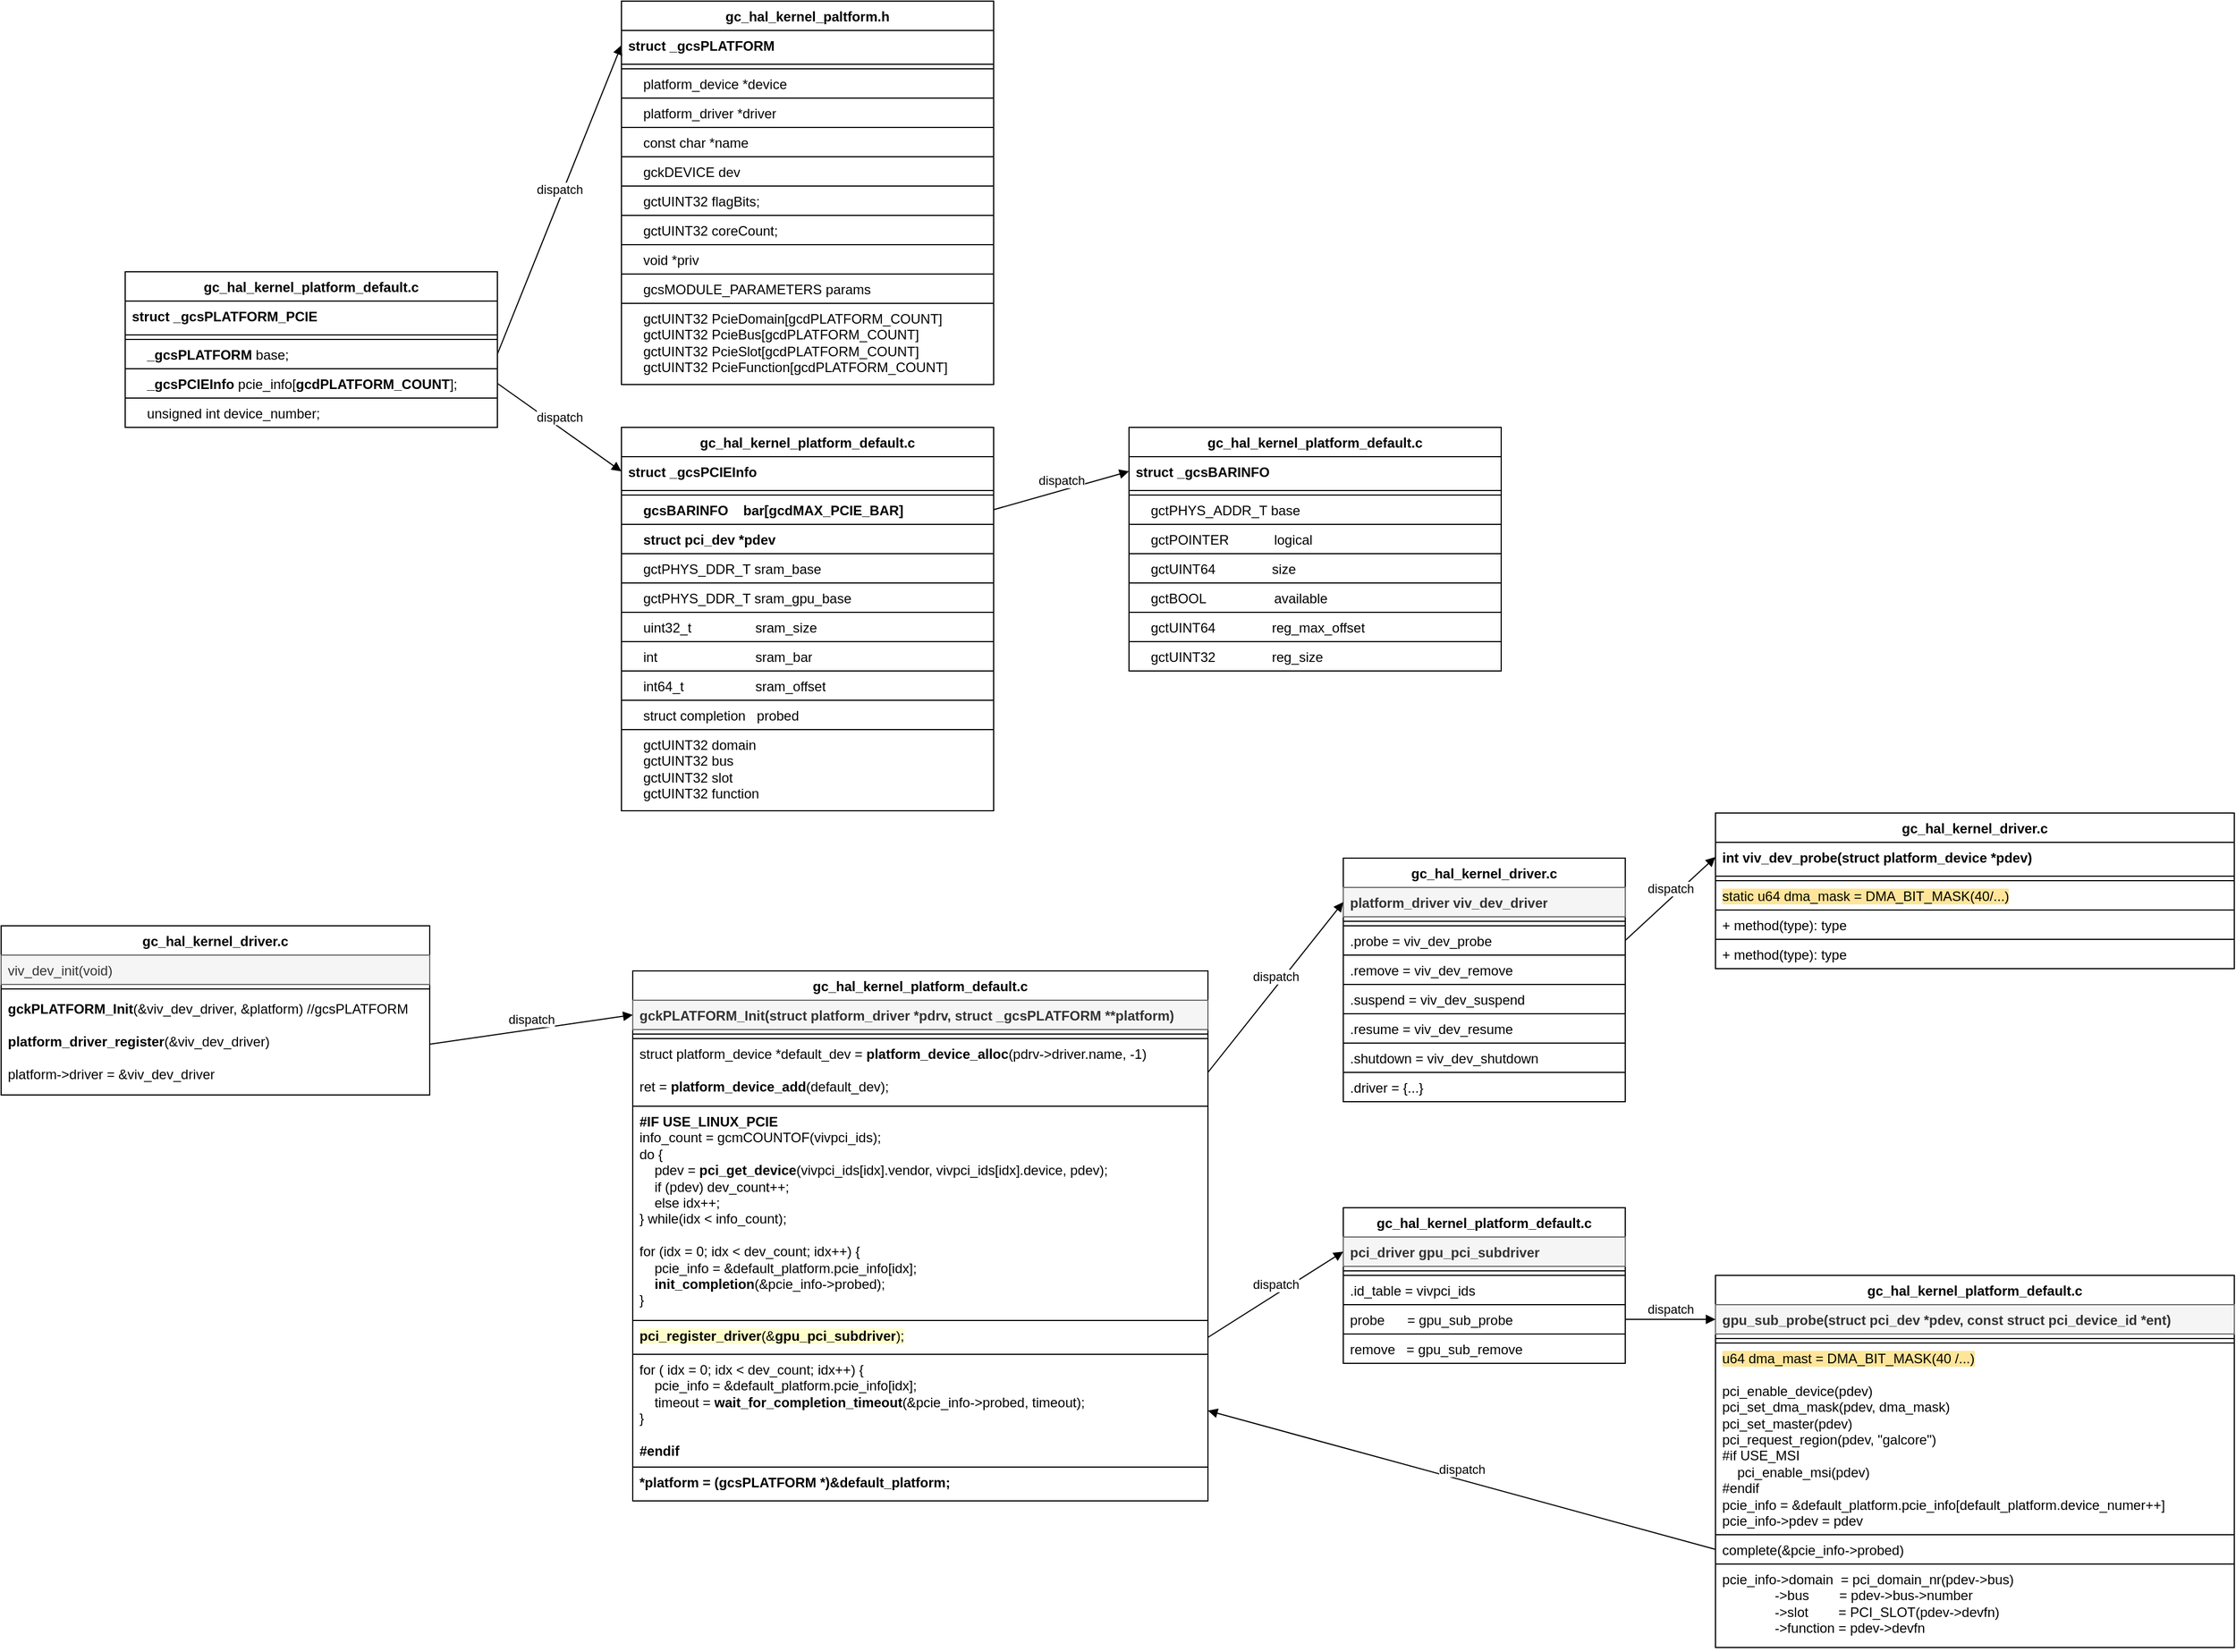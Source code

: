 <mxfile version="26.0.14">
  <diagram name="Page-1" id="wO5cqh8CYZ76xLUZRR5B">
    <mxGraphModel dx="866" dy="1611" grid="1" gridSize="10" guides="1" tooltips="1" connect="1" arrows="1" fold="1" page="1" pageScale="1" pageWidth="850" pageHeight="1100" math="0" shadow="0">
      <root>
        <mxCell id="0" />
        <mxCell id="1" parent="0" />
        <mxCell id="h7-dKMPolAdH-bQS6LUS-2" value="gc_hal_kernel_driver.c" style="swimlane;fontStyle=1;align=center;verticalAlign=top;childLayout=stackLayout;horizontal=1;startSize=26;horizontalStack=0;resizeParent=1;resizeParentMax=0;resizeLast=0;collapsible=1;marginBottom=0;whiteSpace=wrap;html=1;" vertex="1" parent="1">
          <mxGeometry x="40" y="40" width="380" height="150" as="geometry" />
        </mxCell>
        <mxCell id="h7-dKMPolAdH-bQS6LUS-3" value="viv_dev_init(void)" style="text;strokeColor=#666666;fillColor=#f5f5f5;align=left;verticalAlign=top;spacingLeft=4;spacingRight=4;overflow=hidden;rotatable=0;points=[[0,0.5],[1,0.5]];portConstraint=eastwest;whiteSpace=wrap;html=1;fontColor=#333333;" vertex="1" parent="h7-dKMPolAdH-bQS6LUS-2">
          <mxGeometry y="26" width="380" height="26" as="geometry" />
        </mxCell>
        <mxCell id="h7-dKMPolAdH-bQS6LUS-4" value="" style="line;strokeWidth=1;fillColor=none;align=left;verticalAlign=middle;spacingTop=-1;spacingLeft=3;spacingRight=3;rotatable=0;labelPosition=right;points=[];portConstraint=eastwest;strokeColor=inherit;" vertex="1" parent="h7-dKMPolAdH-bQS6LUS-2">
          <mxGeometry y="52" width="380" height="8" as="geometry" />
        </mxCell>
        <mxCell id="h7-dKMPolAdH-bQS6LUS-5" value="&lt;b&gt;gckPLATFORM_Init&lt;/b&gt;(&amp;amp;viv_dev_driver, &amp;amp;platform) //gcsPLATFORM&lt;div&gt;&lt;br&gt;&lt;/div&gt;&lt;div&gt;&lt;b&gt;platform_driver_register&lt;/b&gt;(&amp;amp;viv_dev_driver)&lt;/div&gt;&lt;div&gt;&lt;br&gt;&lt;/div&gt;&lt;div&gt;platform-&amp;gt;driver = &amp;amp;viv_dev_driver&lt;/div&gt;" style="text;strokeColor=none;fillColor=none;align=left;verticalAlign=top;spacingLeft=4;spacingRight=4;overflow=hidden;rotatable=0;points=[[0,0.5],[1,0.5]];portConstraint=eastwest;whiteSpace=wrap;html=1;" vertex="1" parent="h7-dKMPolAdH-bQS6LUS-2">
          <mxGeometry y="60" width="380" height="90" as="geometry" />
        </mxCell>
        <mxCell id="h7-dKMPolAdH-bQS6LUS-6" value="gc_hal_kernel_platform_default.c" style="swimlane;fontStyle=1;align=center;verticalAlign=top;childLayout=stackLayout;horizontal=1;startSize=26;horizontalStack=0;resizeParent=1;resizeParentMax=0;resizeLast=0;collapsible=1;marginBottom=0;whiteSpace=wrap;html=1;" vertex="1" parent="1">
          <mxGeometry x="600" y="80" width="510" height="470" as="geometry" />
        </mxCell>
        <mxCell id="h7-dKMPolAdH-bQS6LUS-7" value="&lt;b&gt;gckPLATFORM_Init(struct platform_driver *pdrv, struct _gcsPLATFORM **platform)&lt;/b&gt;" style="text;strokeColor=#666666;fillColor=#f5f5f5;align=left;verticalAlign=top;spacingLeft=4;spacingRight=4;overflow=hidden;rotatable=0;points=[[0,0.5],[1,0.5]];portConstraint=eastwest;whiteSpace=wrap;html=1;fontColor=#333333;" vertex="1" parent="h7-dKMPolAdH-bQS6LUS-6">
          <mxGeometry y="26" width="510" height="26" as="geometry" />
        </mxCell>
        <mxCell id="h7-dKMPolAdH-bQS6LUS-8" value="" style="line;strokeWidth=1;fillColor=none;align=left;verticalAlign=middle;spacingTop=-1;spacingLeft=3;spacingRight=3;rotatable=0;labelPosition=right;points=[];portConstraint=eastwest;strokeColor=inherit;" vertex="1" parent="h7-dKMPolAdH-bQS6LUS-6">
          <mxGeometry y="52" width="510" height="8" as="geometry" />
        </mxCell>
        <mxCell id="h7-dKMPolAdH-bQS6LUS-9" value="struct platform_device *default_dev = &lt;b&gt;platform_device_alloc&lt;/b&gt;(pdrv-&amp;gt;driver.name, -1)&lt;div&gt;&lt;br&gt;&lt;/div&gt;&lt;div&gt;ret = &lt;b&gt;platform_device_add&lt;/b&gt;(default_dev);&lt;/div&gt;" style="text;strokeColor=default;fillColor=none;align=left;verticalAlign=top;spacingLeft=4;spacingRight=4;overflow=hidden;rotatable=0;points=[[0,0.5],[1,0.5]];portConstraint=eastwest;whiteSpace=wrap;html=1;" vertex="1" parent="h7-dKMPolAdH-bQS6LUS-6">
          <mxGeometry y="60" width="510" height="60" as="geometry" />
        </mxCell>
        <mxCell id="h7-dKMPolAdH-bQS6LUS-10" value="&lt;div&gt;&lt;b&gt;#IF USE_LINUX_PCIE&lt;/b&gt;&lt;/div&gt;&lt;div&gt;info_count = gcmCOUNTOF(vivpci_ids);&lt;/div&gt;&lt;div&gt;do {&lt;/div&gt;&lt;div&gt;&amp;nbsp; &amp;nbsp; pdev = &lt;b&gt;pci_get_device&lt;/b&gt;(vivpci_ids[idx].vendor, vivpci_ids[idx].device, pdev);&lt;/div&gt;&lt;div&gt;&amp;nbsp; &amp;nbsp; if (pdev) dev_count++;&lt;/div&gt;&lt;div&gt;&amp;nbsp; &amp;nbsp; else idx++;&lt;/div&gt;&lt;div&gt;} while(idx &amp;lt; info_count);&lt;/div&gt;&lt;div&gt;&lt;br&gt;&lt;/div&gt;&lt;div&gt;for (idx = 0; idx &amp;lt; dev_count; idx++) {&lt;/div&gt;&lt;div&gt;&amp;nbsp; &amp;nbsp; pcie_info = &amp;amp;default_platform.pcie_info[idx];&lt;/div&gt;&lt;div&gt;&amp;nbsp; &amp;nbsp; &lt;b&gt;init_completion&lt;/b&gt;(&amp;amp;pcie_info-&amp;gt;probed);&lt;/div&gt;&lt;div&gt;}&lt;/div&gt;" style="text;strokeColor=default;fillColor=none;align=left;verticalAlign=top;spacingLeft=4;spacingRight=4;overflow=hidden;rotatable=0;points=[[0,0.5],[1,0.5]];portConstraint=eastwest;whiteSpace=wrap;html=1;" vertex="1" parent="h7-dKMPolAdH-bQS6LUS-6">
          <mxGeometry y="120" width="510" height="190" as="geometry" />
        </mxCell>
        <mxCell id="h7-dKMPolAdH-bQS6LUS-66" value="&lt;span style=&quot;background-color: light-dark(rgb(255, 255, 204), rgb(255, 255, 255));&quot;&gt;&lt;b style=&quot;&quot;&gt;pci_register_driver&lt;/b&gt;&lt;span style=&quot;background-color: rgb(255, 255, 204);&quot;&gt;(&amp;amp;&lt;/span&gt;&lt;b style=&quot;&quot;&gt;gpu_pci_subdriver&lt;/b&gt;&lt;span style=&quot;background-color: rgb(255, 255, 204);&quot;&gt;);&lt;/span&gt;&lt;/span&gt;" style="text;strokeColor=default;fillColor=none;align=left;verticalAlign=top;spacingLeft=4;spacingRight=4;overflow=hidden;rotatable=0;points=[[0,0.5],[1,0.5]];portConstraint=eastwest;whiteSpace=wrap;html=1;" vertex="1" parent="h7-dKMPolAdH-bQS6LUS-6">
          <mxGeometry y="310" width="510" height="30" as="geometry" />
        </mxCell>
        <mxCell id="h7-dKMPolAdH-bQS6LUS-65" value="&lt;div&gt;&lt;font style=&quot;background-color: light-dark(#ffffff, var(--ge-dark-color, #121212));&quot;&gt;for ( idx = 0; idx &amp;lt; dev_count; idx++) {&lt;/font&gt;&lt;/div&gt;&lt;div&gt;&lt;font style=&quot;background-color: light-dark(#ffffff, var(--ge-dark-color, #121212));&quot;&gt;&amp;nbsp; &amp;nbsp; pcie_info = &amp;amp;default_platform.pcie_info[idx];&lt;/font&gt;&lt;/div&gt;&lt;div&gt;&lt;font style=&quot;background-color: light-dark(#ffffff, var(--ge-dark-color, #121212));&quot;&gt;&amp;nbsp; &amp;nbsp; timeout =&amp;nbsp;&lt;b&gt;wait_for_completion_timeout&lt;/b&gt;(&amp;amp;pcie_info-&amp;gt;probed, timeout);&lt;/font&gt;&lt;/div&gt;&lt;div&gt;&lt;font style=&quot;background-color: light-dark(#ffffff, var(--ge-dark-color, #121212));&quot;&gt;}&lt;/font&gt;&lt;/div&gt;&lt;div&gt;&lt;br&gt;&lt;/div&gt;&lt;div&gt;&lt;b&gt;#endif&lt;/b&gt;&lt;/div&gt;" style="text;strokeColor=default;fillColor=none;align=left;verticalAlign=top;spacingLeft=4;spacingRight=4;overflow=hidden;rotatable=0;points=[[0,0.5],[1,0.5]];portConstraint=eastwest;whiteSpace=wrap;html=1;" vertex="1" parent="h7-dKMPolAdH-bQS6LUS-6">
          <mxGeometry y="340" width="510" height="100" as="geometry" />
        </mxCell>
        <mxCell id="h7-dKMPolAdH-bQS6LUS-11" value="&lt;div&gt;&lt;b&gt;*platform = (gcsPLATFORM *)&amp;amp;default_platform;&lt;/b&gt;&lt;/div&gt;" style="text;strokeColor=default;fillColor=none;align=left;verticalAlign=top;spacingLeft=4;spacingRight=4;overflow=hidden;rotatable=0;points=[[0,0.5],[1,0.5]];portConstraint=eastwest;whiteSpace=wrap;html=1;" vertex="1" parent="h7-dKMPolAdH-bQS6LUS-6">
          <mxGeometry y="440" width="510" height="30" as="geometry" />
        </mxCell>
        <mxCell id="h7-dKMPolAdH-bQS6LUS-12" value="dispatch" style="html=1;verticalAlign=bottom;endArrow=block;curved=0;rounded=0;entryX=0;entryY=0.5;entryDx=0;entryDy=0;exitX=1;exitY=0.5;exitDx=0;exitDy=0;" edge="1" parent="1" source="h7-dKMPolAdH-bQS6LUS-5" target="h7-dKMPolAdH-bQS6LUS-7">
          <mxGeometry width="80" relative="1" as="geometry">
            <mxPoint x="-90" y="-90" as="sourcePoint" />
            <mxPoint x="300" y="-200" as="targetPoint" />
          </mxGeometry>
        </mxCell>
        <mxCell id="h7-dKMPolAdH-bQS6LUS-13" value="gc_hal_kernel_platform_default.c" style="swimlane;fontStyle=1;align=center;verticalAlign=top;childLayout=stackLayout;horizontal=1;startSize=26;horizontalStack=0;resizeParent=1;resizeParentMax=0;resizeLast=0;collapsible=1;marginBottom=0;whiteSpace=wrap;html=1;" vertex="1" parent="1">
          <mxGeometry x="150" y="-540" width="330" height="138" as="geometry" />
        </mxCell>
        <mxCell id="h7-dKMPolAdH-bQS6LUS-14" value="&lt;b&gt;struct _gcsPLATFORM_PCIE&lt;/b&gt;" style="text;strokeColor=none;fillColor=none;align=left;verticalAlign=top;spacingLeft=4;spacingRight=4;overflow=hidden;rotatable=0;points=[[0,0.5],[1,0.5]];portConstraint=eastwest;whiteSpace=wrap;html=1;" vertex="1" parent="h7-dKMPolAdH-bQS6LUS-13">
          <mxGeometry y="26" width="330" height="26" as="geometry" />
        </mxCell>
        <mxCell id="h7-dKMPolAdH-bQS6LUS-15" value="" style="line;strokeWidth=1;fillColor=none;align=left;verticalAlign=middle;spacingTop=-1;spacingLeft=3;spacingRight=3;rotatable=0;labelPosition=right;points=[];portConstraint=eastwest;strokeColor=inherit;" vertex="1" parent="h7-dKMPolAdH-bQS6LUS-13">
          <mxGeometry y="52" width="330" height="8" as="geometry" />
        </mxCell>
        <mxCell id="h7-dKMPolAdH-bQS6LUS-16" value="&lt;b&gt;&amp;nbsp; &amp;nbsp; _gcsPLATFORM&lt;/b&gt; base;" style="text;strokeColor=default;fillColor=none;align=left;verticalAlign=top;spacingLeft=4;spacingRight=4;overflow=hidden;rotatable=0;points=[[0,0.5],[1,0.5]];portConstraint=eastwest;whiteSpace=wrap;html=1;" vertex="1" parent="h7-dKMPolAdH-bQS6LUS-13">
          <mxGeometry y="60" width="330" height="26" as="geometry" />
        </mxCell>
        <mxCell id="h7-dKMPolAdH-bQS6LUS-17" value="&lt;b&gt;&amp;nbsp; &amp;nbsp; _gcsPCIEInfo &lt;/b&gt;pcie_info[&lt;b&gt;gcdPLATFORM_COUNT&lt;/b&gt;];" style="text;strokeColor=default;fillColor=none;align=left;verticalAlign=top;spacingLeft=4;spacingRight=4;overflow=hidden;rotatable=0;points=[[0,0.5],[1,0.5]];portConstraint=eastwest;whiteSpace=wrap;html=1;" vertex="1" parent="h7-dKMPolAdH-bQS6LUS-13">
          <mxGeometry y="86" width="330" height="26" as="geometry" />
        </mxCell>
        <mxCell id="h7-dKMPolAdH-bQS6LUS-18" value="&amp;nbsp; &amp;nbsp; unsigned int device_number;" style="text;strokeColor=default;fillColor=none;align=left;verticalAlign=top;spacingLeft=4;spacingRight=4;overflow=hidden;rotatable=0;points=[[0,0.5],[1,0.5]];portConstraint=eastwest;whiteSpace=wrap;html=1;" vertex="1" parent="h7-dKMPolAdH-bQS6LUS-13">
          <mxGeometry y="112" width="330" height="26" as="geometry" />
        </mxCell>
        <mxCell id="h7-dKMPolAdH-bQS6LUS-19" value="gc_hal_kernel_platform_default.c" style="swimlane;fontStyle=1;align=center;verticalAlign=top;childLayout=stackLayout;horizontal=1;startSize=26;horizontalStack=0;resizeParent=1;resizeParentMax=0;resizeLast=0;collapsible=1;marginBottom=0;whiteSpace=wrap;html=1;" vertex="1" parent="1">
          <mxGeometry x="590" y="-402" width="330" height="340" as="geometry" />
        </mxCell>
        <mxCell id="h7-dKMPolAdH-bQS6LUS-20" value="&lt;b&gt;struct _gcsPCIEInfo&lt;/b&gt;" style="text;strokeColor=none;fillColor=none;align=left;verticalAlign=top;spacingLeft=4;spacingRight=4;overflow=hidden;rotatable=0;points=[[0,0.5],[1,0.5]];portConstraint=eastwest;whiteSpace=wrap;html=1;" vertex="1" parent="h7-dKMPolAdH-bQS6LUS-19">
          <mxGeometry y="26" width="330" height="26" as="geometry" />
        </mxCell>
        <mxCell id="h7-dKMPolAdH-bQS6LUS-21" value="" style="line;strokeWidth=1;fillColor=none;align=left;verticalAlign=middle;spacingTop=-1;spacingLeft=3;spacingRight=3;rotatable=0;labelPosition=right;points=[];portConstraint=eastwest;strokeColor=inherit;" vertex="1" parent="h7-dKMPolAdH-bQS6LUS-19">
          <mxGeometry y="52" width="330" height="8" as="geometry" />
        </mxCell>
        <mxCell id="h7-dKMPolAdH-bQS6LUS-22" value="&lt;b&gt;&amp;nbsp; &amp;nbsp; gcsBARINFO&amp;nbsp; &amp;nbsp; bar[gcdMAX_PCIE_BAR]&lt;/b&gt;" style="text;strokeColor=default;fillColor=none;align=left;verticalAlign=top;spacingLeft=4;spacingRight=4;overflow=hidden;rotatable=0;points=[[0,0.5],[1,0.5]];portConstraint=eastwest;whiteSpace=wrap;html=1;" vertex="1" parent="h7-dKMPolAdH-bQS6LUS-19">
          <mxGeometry y="60" width="330" height="26" as="geometry" />
        </mxCell>
        <mxCell id="h7-dKMPolAdH-bQS6LUS-23" value="&lt;b&gt;&amp;nbsp; &amp;nbsp; struct pci_dev *pdev&lt;/b&gt;" style="text;strokeColor=default;fillColor=none;align=left;verticalAlign=top;spacingLeft=4;spacingRight=4;overflow=hidden;rotatable=0;points=[[0,0.5],[1,0.5]];portConstraint=eastwest;whiteSpace=wrap;html=1;" vertex="1" parent="h7-dKMPolAdH-bQS6LUS-19">
          <mxGeometry y="86" width="330" height="26" as="geometry" />
        </mxCell>
        <mxCell id="h7-dKMPolAdH-bQS6LUS-37" value="&amp;nbsp; &amp;nbsp; gctPHYS_DDR_T sram_base" style="text;strokeColor=default;fillColor=none;align=left;verticalAlign=top;spacingLeft=4;spacingRight=4;overflow=hidden;rotatable=0;points=[[0,0.5],[1,0.5]];portConstraint=eastwest;whiteSpace=wrap;html=1;" vertex="1" parent="h7-dKMPolAdH-bQS6LUS-19">
          <mxGeometry y="112" width="330" height="26" as="geometry" />
        </mxCell>
        <mxCell id="h7-dKMPolAdH-bQS6LUS-38" value="&amp;nbsp; &amp;nbsp; gctPHYS_DDR_T sram_gpu_base" style="text;strokeColor=default;fillColor=none;align=left;verticalAlign=top;spacingLeft=4;spacingRight=4;overflow=hidden;rotatable=0;points=[[0,0.5],[1,0.5]];portConstraint=eastwest;whiteSpace=wrap;html=1;" vertex="1" parent="h7-dKMPolAdH-bQS6LUS-19">
          <mxGeometry y="138" width="330" height="26" as="geometry" />
        </mxCell>
        <mxCell id="h7-dKMPolAdH-bQS6LUS-24" value="&amp;nbsp; &amp;nbsp; uint32_t&amp;nbsp; &amp;nbsp; &amp;nbsp; &amp;nbsp; &amp;nbsp; &amp;nbsp; &amp;nbsp; &amp;nbsp; &amp;nbsp;sram_size" style="text;strokeColor=default;fillColor=none;align=left;verticalAlign=top;spacingLeft=4;spacingRight=4;overflow=hidden;rotatable=0;points=[[0,0.5],[1,0.5]];portConstraint=eastwest;whiteSpace=wrap;html=1;" vertex="1" parent="h7-dKMPolAdH-bQS6LUS-19">
          <mxGeometry y="164" width="330" height="26" as="geometry" />
        </mxCell>
        <mxCell id="h7-dKMPolAdH-bQS6LUS-39" value="&amp;nbsp; &amp;nbsp; int&amp;nbsp; &amp;nbsp; &amp;nbsp; &amp;nbsp; &amp;nbsp; &amp;nbsp; &amp;nbsp; &amp;nbsp; &amp;nbsp; &amp;nbsp; &amp;nbsp; &amp;nbsp; &amp;nbsp; sram_bar" style="text;strokeColor=default;fillColor=none;align=left;verticalAlign=top;spacingLeft=4;spacingRight=4;overflow=hidden;rotatable=0;points=[[0,0.5],[1,0.5]];portConstraint=eastwest;whiteSpace=wrap;html=1;" vertex="1" parent="h7-dKMPolAdH-bQS6LUS-19">
          <mxGeometry y="190" width="330" height="26" as="geometry" />
        </mxCell>
        <mxCell id="h7-dKMPolAdH-bQS6LUS-40" value="&amp;nbsp; &amp;nbsp; int64_t&amp;nbsp; &amp;nbsp; &amp;nbsp; &amp;nbsp; &amp;nbsp; &amp;nbsp; &amp;nbsp; &amp;nbsp; &amp;nbsp; &amp;nbsp;sram_offset" style="text;strokeColor=default;fillColor=none;align=left;verticalAlign=top;spacingLeft=4;spacingRight=4;overflow=hidden;rotatable=0;points=[[0,0.5],[1,0.5]];portConstraint=eastwest;whiteSpace=wrap;html=1;" vertex="1" parent="h7-dKMPolAdH-bQS6LUS-19">
          <mxGeometry y="216" width="330" height="26" as="geometry" />
        </mxCell>
        <mxCell id="h7-dKMPolAdH-bQS6LUS-41" value="&amp;nbsp; &amp;nbsp; struct completion&amp;nbsp; &amp;nbsp;probed" style="text;strokeColor=default;fillColor=none;align=left;verticalAlign=top;spacingLeft=4;spacingRight=4;overflow=hidden;rotatable=0;points=[[0,0.5],[1,0.5]];portConstraint=eastwest;whiteSpace=wrap;html=1;" vertex="1" parent="h7-dKMPolAdH-bQS6LUS-19">
          <mxGeometry y="242" width="330" height="26" as="geometry" />
        </mxCell>
        <mxCell id="h7-dKMPolAdH-bQS6LUS-42" value="&amp;nbsp; &amp;nbsp; gctUINT32 domain&lt;br&gt;&amp;nbsp; &amp;nbsp; gctUINT32 bus&lt;div&gt;&amp;nbsp; &amp;nbsp; gctUINT32 slot&lt;/div&gt;&lt;div&gt;&amp;nbsp; &amp;nbsp; gctUINT32 function&lt;/div&gt;" style="text;strokeColor=default;fillColor=none;align=left;verticalAlign=top;spacingLeft=4;spacingRight=4;overflow=hidden;rotatable=0;points=[[0,0.5],[1,0.5]];portConstraint=eastwest;whiteSpace=wrap;html=1;" vertex="1" parent="h7-dKMPolAdH-bQS6LUS-19">
          <mxGeometry y="268" width="330" height="72" as="geometry" />
        </mxCell>
        <mxCell id="h7-dKMPolAdH-bQS6LUS-25" value="gc_hal_kernel_paltform.h" style="swimlane;fontStyle=1;align=center;verticalAlign=top;childLayout=stackLayout;horizontal=1;startSize=26;horizontalStack=0;resizeParent=1;resizeParentMax=0;resizeLast=0;collapsible=1;marginBottom=0;whiteSpace=wrap;html=1;" vertex="1" parent="1">
          <mxGeometry x="590" y="-780" width="330" height="340" as="geometry" />
        </mxCell>
        <mxCell id="h7-dKMPolAdH-bQS6LUS-26" value="&lt;b&gt;struct _gcsPLATFORM&lt;/b&gt;" style="text;strokeColor=none;fillColor=none;align=left;verticalAlign=top;spacingLeft=4;spacingRight=4;overflow=hidden;rotatable=0;points=[[0,0.5],[1,0.5]];portConstraint=eastwest;whiteSpace=wrap;html=1;" vertex="1" parent="h7-dKMPolAdH-bQS6LUS-25">
          <mxGeometry y="26" width="330" height="26" as="geometry" />
        </mxCell>
        <mxCell id="h7-dKMPolAdH-bQS6LUS-27" value="" style="line;strokeWidth=1;fillColor=none;align=left;verticalAlign=middle;spacingTop=-1;spacingLeft=3;spacingRight=3;rotatable=0;labelPosition=right;points=[];portConstraint=eastwest;strokeColor=inherit;" vertex="1" parent="h7-dKMPolAdH-bQS6LUS-25">
          <mxGeometry y="52" width="330" height="8" as="geometry" />
        </mxCell>
        <mxCell id="h7-dKMPolAdH-bQS6LUS-28" value="&amp;nbsp; &amp;nbsp; platform_device *device" style="text;strokeColor=default;fillColor=none;align=left;verticalAlign=top;spacingLeft=4;spacingRight=4;overflow=hidden;rotatable=0;points=[[0,0.5],[1,0.5]];portConstraint=eastwest;whiteSpace=wrap;html=1;" vertex="1" parent="h7-dKMPolAdH-bQS6LUS-25">
          <mxGeometry y="60" width="330" height="26" as="geometry" />
        </mxCell>
        <mxCell id="h7-dKMPolAdH-bQS6LUS-31" value="&amp;nbsp; &amp;nbsp; platform_driver *driver" style="text;strokeColor=default;fillColor=none;align=left;verticalAlign=top;spacingLeft=4;spacingRight=4;overflow=hidden;rotatable=0;points=[[0,0.5],[1,0.5]];portConstraint=eastwest;whiteSpace=wrap;html=1;" vertex="1" parent="h7-dKMPolAdH-bQS6LUS-25">
          <mxGeometry y="86" width="330" height="26" as="geometry" />
        </mxCell>
        <mxCell id="h7-dKMPolAdH-bQS6LUS-33" value="&amp;nbsp; &amp;nbsp; const char *name" style="text;strokeColor=default;fillColor=none;align=left;verticalAlign=top;spacingLeft=4;spacingRight=4;overflow=hidden;rotatable=0;points=[[0,0.5],[1,0.5]];portConstraint=eastwest;whiteSpace=wrap;html=1;" vertex="1" parent="h7-dKMPolAdH-bQS6LUS-25">
          <mxGeometry y="112" width="330" height="26" as="geometry" />
        </mxCell>
        <mxCell id="h7-dKMPolAdH-bQS6LUS-32" value="&amp;nbsp; &amp;nbsp; gckDEVICE dev" style="text;strokeColor=default;fillColor=none;align=left;verticalAlign=top;spacingLeft=4;spacingRight=4;overflow=hidden;rotatable=0;points=[[0,0.5],[1,0.5]];portConstraint=eastwest;whiteSpace=wrap;html=1;" vertex="1" parent="h7-dKMPolAdH-bQS6LUS-25">
          <mxGeometry y="138" width="330" height="26" as="geometry" />
        </mxCell>
        <mxCell id="h7-dKMPolAdH-bQS6LUS-29" value="&amp;nbsp; &amp;nbsp; gctUINT32 flagBits;" style="text;strokeColor=default;fillColor=none;align=left;verticalAlign=top;spacingLeft=4;spacingRight=4;overflow=hidden;rotatable=0;points=[[0,0.5],[1,0.5]];portConstraint=eastwest;whiteSpace=wrap;html=1;" vertex="1" parent="h7-dKMPolAdH-bQS6LUS-25">
          <mxGeometry y="164" width="330" height="26" as="geometry" />
        </mxCell>
        <mxCell id="h7-dKMPolAdH-bQS6LUS-30" value="&amp;nbsp; &amp;nbsp; gctUINT32 coreCount;" style="text;strokeColor=default;fillColor=none;align=left;verticalAlign=top;spacingLeft=4;spacingRight=4;overflow=hidden;rotatable=0;points=[[0,0.5],[1,0.5]];portConstraint=eastwest;whiteSpace=wrap;html=1;" vertex="1" parent="h7-dKMPolAdH-bQS6LUS-25">
          <mxGeometry y="190" width="330" height="26" as="geometry" />
        </mxCell>
        <mxCell id="h7-dKMPolAdH-bQS6LUS-34" value="&amp;nbsp; &amp;nbsp; void *priv" style="text;strokeColor=default;fillColor=none;align=left;verticalAlign=top;spacingLeft=4;spacingRight=4;overflow=hidden;rotatable=0;points=[[0,0.5],[1,0.5]];portConstraint=eastwest;whiteSpace=wrap;html=1;" vertex="1" parent="h7-dKMPolAdH-bQS6LUS-25">
          <mxGeometry y="216" width="330" height="26" as="geometry" />
        </mxCell>
        <mxCell id="h7-dKMPolAdH-bQS6LUS-35" value="&amp;nbsp; &amp;nbsp; gcsMODULE_PARAMETERS params" style="text;strokeColor=default;fillColor=none;align=left;verticalAlign=top;spacingLeft=4;spacingRight=4;overflow=hidden;rotatable=0;points=[[0,0.5],[1,0.5]];portConstraint=eastwest;whiteSpace=wrap;html=1;" vertex="1" parent="h7-dKMPolAdH-bQS6LUS-25">
          <mxGeometry y="242" width="330" height="26" as="geometry" />
        </mxCell>
        <mxCell id="h7-dKMPolAdH-bQS6LUS-36" value="&amp;nbsp; &amp;nbsp; gctUINT32 PcieDomain[gcdPLATFORM_COUNT]&lt;div&gt;&amp;nbsp; &amp;nbsp; gctUINT32 PcieBus[gcdPLATFORM_COUNT]&lt;/div&gt;&lt;div&gt;&amp;nbsp; &amp;nbsp; gctUINT32 PcieSlot[gcdPLATFORM_COUNT]&lt;/div&gt;&lt;div&gt;&amp;nbsp; &amp;nbsp; gctUINT32 PcieFunction[gcdPLATFORM_COUNT]&lt;/div&gt;" style="text;strokeColor=default;fillColor=none;align=left;verticalAlign=top;spacingLeft=4;spacingRight=4;overflow=hidden;rotatable=0;points=[[0,0.5],[1,0.5]];portConstraint=eastwest;whiteSpace=wrap;html=1;" vertex="1" parent="h7-dKMPolAdH-bQS6LUS-25">
          <mxGeometry y="268" width="330" height="72" as="geometry" />
        </mxCell>
        <mxCell id="h7-dKMPolAdH-bQS6LUS-43" value="dispatch" style="html=1;verticalAlign=bottom;endArrow=block;curved=0;rounded=0;exitX=1;exitY=0.5;exitDx=0;exitDy=0;entryX=0;entryY=0.5;entryDx=0;entryDy=0;" edge="1" parent="1" source="h7-dKMPolAdH-bQS6LUS-16" target="h7-dKMPolAdH-bQS6LUS-26">
          <mxGeometry width="80" relative="1" as="geometry">
            <mxPoint x="280" y="-114" as="sourcePoint" />
            <mxPoint x="440" y="-180" as="targetPoint" />
          </mxGeometry>
        </mxCell>
        <mxCell id="h7-dKMPolAdH-bQS6LUS-44" value="dispatch" style="html=1;verticalAlign=bottom;endArrow=block;curved=0;rounded=0;exitX=1;exitY=0.5;exitDx=0;exitDy=0;entryX=0;entryY=0.5;entryDx=0;entryDy=0;" edge="1" parent="1" source="h7-dKMPolAdH-bQS6LUS-17" target="h7-dKMPolAdH-bQS6LUS-20">
          <mxGeometry width="80" relative="1" as="geometry">
            <mxPoint x="530" y="-347" as="sourcePoint" />
            <mxPoint x="670" y="-301" as="targetPoint" />
          </mxGeometry>
        </mxCell>
        <mxCell id="h7-dKMPolAdH-bQS6LUS-45" value="gc_hal_kernel_platform_default.c" style="swimlane;fontStyle=1;align=center;verticalAlign=top;childLayout=stackLayout;horizontal=1;startSize=26;horizontalStack=0;resizeParent=1;resizeParentMax=0;resizeLast=0;collapsible=1;marginBottom=0;whiteSpace=wrap;html=1;" vertex="1" parent="1">
          <mxGeometry x="1040" y="-402" width="330" height="216" as="geometry" />
        </mxCell>
        <mxCell id="h7-dKMPolAdH-bQS6LUS-46" value="&lt;b&gt;struct _gcsBARINFO&lt;/b&gt;" style="text;strokeColor=none;fillColor=none;align=left;verticalAlign=top;spacingLeft=4;spacingRight=4;overflow=hidden;rotatable=0;points=[[0,0.5],[1,0.5]];portConstraint=eastwest;whiteSpace=wrap;html=1;" vertex="1" parent="h7-dKMPolAdH-bQS6LUS-45">
          <mxGeometry y="26" width="330" height="26" as="geometry" />
        </mxCell>
        <mxCell id="h7-dKMPolAdH-bQS6LUS-47" value="" style="line;strokeWidth=1;fillColor=none;align=left;verticalAlign=middle;spacingTop=-1;spacingLeft=3;spacingRight=3;rotatable=0;labelPosition=right;points=[];portConstraint=eastwest;strokeColor=inherit;" vertex="1" parent="h7-dKMPolAdH-bQS6LUS-45">
          <mxGeometry y="52" width="330" height="8" as="geometry" />
        </mxCell>
        <mxCell id="h7-dKMPolAdH-bQS6LUS-48" value="&amp;nbsp; &amp;nbsp; gctPHYS_ADDR_T base" style="text;strokeColor=default;fillColor=none;align=left;verticalAlign=top;spacingLeft=4;spacingRight=4;overflow=hidden;rotatable=0;points=[[0,0.5],[1,0.5]];portConstraint=eastwest;whiteSpace=wrap;html=1;" vertex="1" parent="h7-dKMPolAdH-bQS6LUS-45">
          <mxGeometry y="60" width="330" height="26" as="geometry" />
        </mxCell>
        <mxCell id="h7-dKMPolAdH-bQS6LUS-49" value="&amp;nbsp; &amp;nbsp; gctPOINTER&amp;nbsp; &amp;nbsp; &amp;nbsp; &amp;nbsp; &amp;nbsp; &amp;nbsp; logical" style="text;strokeColor=default;fillColor=none;align=left;verticalAlign=top;spacingLeft=4;spacingRight=4;overflow=hidden;rotatable=0;points=[[0,0.5],[1,0.5]];portConstraint=eastwest;whiteSpace=wrap;html=1;" vertex="1" parent="h7-dKMPolAdH-bQS6LUS-45">
          <mxGeometry y="86" width="330" height="26" as="geometry" />
        </mxCell>
        <mxCell id="h7-dKMPolAdH-bQS6LUS-50" value="&amp;nbsp; &amp;nbsp; gctUINT64&amp;nbsp; &amp;nbsp; &amp;nbsp; &amp;nbsp; &amp;nbsp; &amp;nbsp; &amp;nbsp; &amp;nbsp;size" style="text;strokeColor=default;fillColor=none;align=left;verticalAlign=top;spacingLeft=4;spacingRight=4;overflow=hidden;rotatable=0;points=[[0,0.5],[1,0.5]];portConstraint=eastwest;whiteSpace=wrap;html=1;" vertex="1" parent="h7-dKMPolAdH-bQS6LUS-45">
          <mxGeometry y="112" width="330" height="26" as="geometry" />
        </mxCell>
        <mxCell id="h7-dKMPolAdH-bQS6LUS-51" value="&amp;nbsp; &amp;nbsp; gctBOOL&amp;nbsp; &amp;nbsp; &amp;nbsp; &amp;nbsp; &amp;nbsp; &amp;nbsp; &amp;nbsp; &amp;nbsp; &amp;nbsp; available" style="text;strokeColor=default;fillColor=none;align=left;verticalAlign=top;spacingLeft=4;spacingRight=4;overflow=hidden;rotatable=0;points=[[0,0.5],[1,0.5]];portConstraint=eastwest;whiteSpace=wrap;html=1;" vertex="1" parent="h7-dKMPolAdH-bQS6LUS-45">
          <mxGeometry y="138" width="330" height="26" as="geometry" />
        </mxCell>
        <mxCell id="h7-dKMPolAdH-bQS6LUS-52" value="&amp;nbsp; &amp;nbsp; gctUINT64&amp;nbsp; &amp;nbsp; &amp;nbsp; &amp;nbsp; &amp;nbsp; &amp;nbsp; &amp;nbsp; &amp;nbsp;reg_max_offset" style="text;strokeColor=default;fillColor=none;align=left;verticalAlign=top;spacingLeft=4;spacingRight=4;overflow=hidden;rotatable=0;points=[[0,0.5],[1,0.5]];portConstraint=eastwest;whiteSpace=wrap;html=1;" vertex="1" parent="h7-dKMPolAdH-bQS6LUS-45">
          <mxGeometry y="164" width="330" height="26" as="geometry" />
        </mxCell>
        <mxCell id="h7-dKMPolAdH-bQS6LUS-53" value="&amp;nbsp; &amp;nbsp; gctUINT32&amp;nbsp; &amp;nbsp; &amp;nbsp; &amp;nbsp; &amp;nbsp; &amp;nbsp; &amp;nbsp; &amp;nbsp;reg_size" style="text;strokeColor=default;fillColor=none;align=left;verticalAlign=top;spacingLeft=4;spacingRight=4;overflow=hidden;rotatable=0;points=[[0,0.5],[1,0.5]];portConstraint=eastwest;whiteSpace=wrap;html=1;" vertex="1" parent="h7-dKMPolAdH-bQS6LUS-45">
          <mxGeometry y="190" width="330" height="26" as="geometry" />
        </mxCell>
        <mxCell id="h7-dKMPolAdH-bQS6LUS-57" value="dispatch" style="html=1;verticalAlign=bottom;endArrow=block;curved=0;rounded=0;exitX=1;exitY=0.5;exitDx=0;exitDy=0;entryX=0;entryY=0.5;entryDx=0;entryDy=0;" edge="1" parent="1" source="h7-dKMPolAdH-bQS6LUS-22" target="h7-dKMPolAdH-bQS6LUS-46">
          <mxGeometry width="80" relative="1" as="geometry">
            <mxPoint x="1000" y="-520" as="sourcePoint" />
            <mxPoint x="1110" y="-442" as="targetPoint" />
          </mxGeometry>
        </mxCell>
        <mxCell id="h7-dKMPolAdH-bQS6LUS-58" value="gc_hal_kernel_platform_default.c" style="swimlane;fontStyle=1;align=center;verticalAlign=top;childLayout=stackLayout;horizontal=1;startSize=26;horizontalStack=0;resizeParent=1;resizeParentMax=0;resizeLast=0;collapsible=1;marginBottom=0;whiteSpace=wrap;html=1;" vertex="1" parent="1">
          <mxGeometry x="1230" y="290" width="250" height="138" as="geometry" />
        </mxCell>
        <mxCell id="h7-dKMPolAdH-bQS6LUS-59" value="pci_driver gpu_pci_subdriver&amp;nbsp;" style="text;strokeColor=#666666;fillColor=#f5f5f5;align=left;verticalAlign=top;spacingLeft=4;spacingRight=4;overflow=hidden;rotatable=0;points=[[0,0.5],[1,0.5]];portConstraint=eastwest;whiteSpace=wrap;html=1;fontStyle=1;fontColor=#333333;" vertex="1" parent="h7-dKMPolAdH-bQS6LUS-58">
          <mxGeometry y="26" width="250" height="26" as="geometry" />
        </mxCell>
        <mxCell id="h7-dKMPolAdH-bQS6LUS-60" value="" style="line;strokeWidth=1;fillColor=none;align=left;verticalAlign=middle;spacingTop=-1;spacingLeft=3;spacingRight=3;rotatable=0;labelPosition=right;points=[];portConstraint=eastwest;strokeColor=inherit;" vertex="1" parent="h7-dKMPolAdH-bQS6LUS-58">
          <mxGeometry y="52" width="250" height="8" as="geometry" />
        </mxCell>
        <mxCell id="h7-dKMPolAdH-bQS6LUS-62" value=".id_table = vivpci_ids" style="text;strokeColor=default;fillColor=none;align=left;verticalAlign=top;spacingLeft=4;spacingRight=4;overflow=hidden;rotatable=0;points=[[0,0.5],[1,0.5]];portConstraint=eastwest;whiteSpace=wrap;html=1;" vertex="1" parent="h7-dKMPolAdH-bQS6LUS-58">
          <mxGeometry y="60" width="250" height="26" as="geometry" />
        </mxCell>
        <mxCell id="h7-dKMPolAdH-bQS6LUS-61" value="probe&amp;nbsp; &amp;nbsp; &amp;nbsp; = gpu_sub_probe" style="text;strokeColor=default;fillColor=none;align=left;verticalAlign=top;spacingLeft=4;spacingRight=4;overflow=hidden;rotatable=0;points=[[0,0.5],[1,0.5]];portConstraint=eastwest;whiteSpace=wrap;html=1;" vertex="1" parent="h7-dKMPolAdH-bQS6LUS-58">
          <mxGeometry y="86" width="250" height="26" as="geometry" />
        </mxCell>
        <mxCell id="h7-dKMPolAdH-bQS6LUS-63" value="remove&amp;nbsp; &amp;nbsp;= gpu_sub_remove" style="text;strokeColor=default;fillColor=none;align=left;verticalAlign=top;spacingLeft=4;spacingRight=4;overflow=hidden;rotatable=0;points=[[0,0.5],[1,0.5]];portConstraint=eastwest;whiteSpace=wrap;html=1;" vertex="1" parent="h7-dKMPolAdH-bQS6LUS-58">
          <mxGeometry y="112" width="250" height="26" as="geometry" />
        </mxCell>
        <mxCell id="h7-dKMPolAdH-bQS6LUS-64" value="dispatch" style="html=1;verticalAlign=bottom;endArrow=block;curved=0;rounded=0;entryX=0;entryY=0.5;entryDx=0;entryDy=0;exitX=1;exitY=0.5;exitDx=0;exitDy=0;" edge="1" parent="1" source="h7-dKMPolAdH-bQS6LUS-66" target="h7-dKMPolAdH-bQS6LUS-59">
          <mxGeometry width="80" relative="1" as="geometry">
            <mxPoint x="1240" y="330" as="sourcePoint" />
            <mxPoint x="1050" y="-353" as="targetPoint" />
          </mxGeometry>
        </mxCell>
        <mxCell id="h7-dKMPolAdH-bQS6LUS-67" value="gc_hal_kernel_platform_default.c" style="swimlane;fontStyle=1;align=center;verticalAlign=top;childLayout=stackLayout;horizontal=1;startSize=26;horizontalStack=0;resizeParent=1;resizeParentMax=0;resizeLast=0;collapsible=1;marginBottom=0;whiteSpace=wrap;html=1;" vertex="1" parent="1">
          <mxGeometry x="1560" y="350" width="460" height="330" as="geometry" />
        </mxCell>
        <mxCell id="h7-dKMPolAdH-bQS6LUS-68" value="gpu_sub_probe(struct pci_dev *pdev, const struct pci_device_id *ent)" style="text;strokeColor=#666666;fillColor=#f5f5f5;align=left;verticalAlign=top;spacingLeft=4;spacingRight=4;overflow=hidden;rotatable=0;points=[[0,0.5],[1,0.5]];portConstraint=eastwest;whiteSpace=wrap;html=1;fontStyle=1;fontColor=#333333;" vertex="1" parent="h7-dKMPolAdH-bQS6LUS-67">
          <mxGeometry y="26" width="460" height="26" as="geometry" />
        </mxCell>
        <mxCell id="h7-dKMPolAdH-bQS6LUS-69" value="" style="line;strokeWidth=1;fillColor=none;align=left;verticalAlign=middle;spacingTop=-1;spacingLeft=3;spacingRight=3;rotatable=0;labelPosition=right;points=[];portConstraint=eastwest;strokeColor=inherit;" vertex="1" parent="h7-dKMPolAdH-bQS6LUS-67">
          <mxGeometry y="52" width="460" height="8" as="geometry" />
        </mxCell>
        <mxCell id="h7-dKMPolAdH-bQS6LUS-70" value="&lt;span style=&quot;background-color: rgb(255, 229, 153);&quot;&gt;u64 dma_mast = DMA_BIT_MASK(40 /...)&lt;/span&gt;&lt;div&gt;&lt;br&gt;&lt;/div&gt;&lt;div&gt;pci_enable_device(pdev)&lt;/div&gt;&lt;div&gt;pci_set_dma_mask(pdev, dma_mask)&lt;/div&gt;&lt;div&gt;pci_set_master(pdev)&lt;/div&gt;&lt;div&gt;pci_request_region(pdev, &quot;galcore&quot;)&lt;/div&gt;&lt;div&gt;#if USE_MSI&lt;/div&gt;&lt;div&gt;&amp;nbsp; &amp;nbsp; pci_enable_msi(pdev)&lt;/div&gt;&lt;div&gt;#endif&lt;/div&gt;&lt;div&gt;pcie_info = &amp;amp;default_platform.pcie_info[default_platform.device_numer++]&lt;/div&gt;&lt;div&gt;pcie_info-&amp;gt;pdev = pdev&lt;/div&gt;&lt;div&gt;&lt;br&gt;&lt;/div&gt;" style="text;strokeColor=default;fillColor=none;align=left;verticalAlign=top;spacingLeft=4;spacingRight=4;overflow=hidden;rotatable=0;points=[[0,0.5],[1,0.5]];portConstraint=eastwest;whiteSpace=wrap;html=1;" vertex="1" parent="h7-dKMPolAdH-bQS6LUS-67">
          <mxGeometry y="60" width="460" height="170" as="geometry" />
        </mxCell>
        <mxCell id="h7-dKMPolAdH-bQS6LUS-75" value="complete(&amp;amp;pcie_info-&amp;gt;probed)" style="text;strokeColor=default;fillColor=none;align=left;verticalAlign=top;spacingLeft=4;spacingRight=4;overflow=hidden;rotatable=0;points=[[0,0.5],[1,0.5]];portConstraint=eastwest;whiteSpace=wrap;html=1;" vertex="1" parent="h7-dKMPolAdH-bQS6LUS-67">
          <mxGeometry y="230" width="460" height="26" as="geometry" />
        </mxCell>
        <mxCell id="h7-dKMPolAdH-bQS6LUS-72" value="pcie_info-&amp;gt;domain&amp;nbsp; = pci_domain_nr(pdev-&amp;gt;bus)&lt;div&gt;&amp;nbsp; &amp;nbsp; &amp;nbsp; &amp;nbsp; &amp;nbsp; &amp;nbsp; &amp;nbsp; -&amp;gt;bus&amp;nbsp; &amp;nbsp; &amp;nbsp; &amp;nbsp; = pdev-&amp;gt;bus-&amp;gt;number&lt;/div&gt;&lt;div&gt;&amp;nbsp; &amp;nbsp; &amp;nbsp; &amp;nbsp; &amp;nbsp; &amp;nbsp; &amp;nbsp; -&amp;gt;slot&amp;nbsp; &amp;nbsp; &amp;nbsp; &amp;nbsp; = PCI_SLOT(pdev-&amp;gt;devfn)&lt;br&gt;&amp;nbsp; &amp;nbsp; &amp;nbsp; &amp;nbsp; &amp;nbsp; &amp;nbsp; &amp;nbsp; -&amp;gt;function = pdev-&amp;gt;devfn&lt;/div&gt;" style="text;strokeColor=default;fillColor=none;align=left;verticalAlign=top;spacingLeft=4;spacingRight=4;overflow=hidden;rotatable=0;points=[[0,0.5],[1,0.5]];portConstraint=eastwest;whiteSpace=wrap;html=1;" vertex="1" parent="h7-dKMPolAdH-bQS6LUS-67">
          <mxGeometry y="256" width="460" height="74" as="geometry" />
        </mxCell>
        <mxCell id="h7-dKMPolAdH-bQS6LUS-73" value="dispatch" style="html=1;verticalAlign=bottom;endArrow=block;curved=0;rounded=0;entryX=0;entryY=0.5;entryDx=0;entryDy=0;exitX=1;exitY=0.5;exitDx=0;exitDy=0;" edge="1" parent="1" source="h7-dKMPolAdH-bQS6LUS-61" target="h7-dKMPolAdH-bQS6LUS-68">
          <mxGeometry width="80" relative="1" as="geometry">
            <mxPoint x="1120" y="415" as="sourcePoint" />
            <mxPoint x="1230" y="279" as="targetPoint" />
          </mxGeometry>
        </mxCell>
        <mxCell id="h7-dKMPolAdH-bQS6LUS-76" value="dispatch" style="html=1;verticalAlign=bottom;endArrow=block;curved=0;rounded=0;exitX=0;exitY=0.5;exitDx=0;exitDy=0;entryX=1;entryY=0.5;entryDx=0;entryDy=0;" edge="1" parent="1" source="h7-dKMPolAdH-bQS6LUS-75" target="h7-dKMPolAdH-bQS6LUS-65">
          <mxGeometry width="80" relative="1" as="geometry">
            <mxPoint x="1420" y="469" as="sourcePoint" />
            <mxPoint x="1410" y="580" as="targetPoint" />
          </mxGeometry>
        </mxCell>
        <mxCell id="h7-dKMPolAdH-bQS6LUS-77" value="gc_hal_kernel_driver.c" style="swimlane;fontStyle=1;align=center;verticalAlign=top;childLayout=stackLayout;horizontal=1;startSize=26;horizontalStack=0;resizeParent=1;resizeParentMax=0;resizeLast=0;collapsible=1;marginBottom=0;whiteSpace=wrap;html=1;" vertex="1" parent="1">
          <mxGeometry x="1230" y="-20" width="250" height="216" as="geometry" />
        </mxCell>
        <mxCell id="h7-dKMPolAdH-bQS6LUS-78" value="platform_driver viv_dev_driver" style="text;strokeColor=#666666;fillColor=#f5f5f5;align=left;verticalAlign=top;spacingLeft=4;spacingRight=4;overflow=hidden;rotatable=0;points=[[0,0.5],[1,0.5]];portConstraint=eastwest;whiteSpace=wrap;html=1;fontStyle=1;fontColor=#333333;" vertex="1" parent="h7-dKMPolAdH-bQS6LUS-77">
          <mxGeometry y="26" width="250" height="26" as="geometry" />
        </mxCell>
        <mxCell id="h7-dKMPolAdH-bQS6LUS-79" value="" style="line;strokeWidth=1;fillColor=none;align=left;verticalAlign=middle;spacingTop=-1;spacingLeft=3;spacingRight=3;rotatable=0;labelPosition=right;points=[];portConstraint=eastwest;strokeColor=inherit;" vertex="1" parent="h7-dKMPolAdH-bQS6LUS-77">
          <mxGeometry y="52" width="250" height="8" as="geometry" />
        </mxCell>
        <mxCell id="h7-dKMPolAdH-bQS6LUS-80" value=".probe = viv_dev_probe" style="text;strokeColor=default;fillColor=none;align=left;verticalAlign=top;spacingLeft=4;spacingRight=4;overflow=hidden;rotatable=0;points=[[0,0.5],[1,0.5]];portConstraint=eastwest;whiteSpace=wrap;html=1;" vertex="1" parent="h7-dKMPolAdH-bQS6LUS-77">
          <mxGeometry y="60" width="250" height="26" as="geometry" />
        </mxCell>
        <mxCell id="h7-dKMPolAdH-bQS6LUS-81" value=".remove = viv_dev_remove" style="text;strokeColor=default;fillColor=none;align=left;verticalAlign=top;spacingLeft=4;spacingRight=4;overflow=hidden;rotatable=0;points=[[0,0.5],[1,0.5]];portConstraint=eastwest;whiteSpace=wrap;html=1;" vertex="1" parent="h7-dKMPolAdH-bQS6LUS-77">
          <mxGeometry y="86" width="250" height="26" as="geometry" />
        </mxCell>
        <mxCell id="h7-dKMPolAdH-bQS6LUS-82" value=".suspend = viv_dev_suspend" style="text;strokeColor=default;fillColor=none;align=left;verticalAlign=top;spacingLeft=4;spacingRight=4;overflow=hidden;rotatable=0;points=[[0,0.5],[1,0.5]];portConstraint=eastwest;whiteSpace=wrap;html=1;" vertex="1" parent="h7-dKMPolAdH-bQS6LUS-77">
          <mxGeometry y="112" width="250" height="26" as="geometry" />
        </mxCell>
        <mxCell id="h7-dKMPolAdH-bQS6LUS-84" value=".resume = viv_dev_resume" style="text;strokeColor=default;fillColor=none;align=left;verticalAlign=top;spacingLeft=4;spacingRight=4;overflow=hidden;rotatable=0;points=[[0,0.5],[1,0.5]];portConstraint=eastwest;whiteSpace=wrap;html=1;" vertex="1" parent="h7-dKMPolAdH-bQS6LUS-77">
          <mxGeometry y="138" width="250" height="26" as="geometry" />
        </mxCell>
        <mxCell id="h7-dKMPolAdH-bQS6LUS-85" value=".shutdown = viv_dev_shutdown" style="text;strokeColor=default;fillColor=none;align=left;verticalAlign=top;spacingLeft=4;spacingRight=4;overflow=hidden;rotatable=0;points=[[0,0.5],[1,0.5]];portConstraint=eastwest;whiteSpace=wrap;html=1;" vertex="1" parent="h7-dKMPolAdH-bQS6LUS-77">
          <mxGeometry y="164" width="250" height="26" as="geometry" />
        </mxCell>
        <mxCell id="h7-dKMPolAdH-bQS6LUS-86" value=".driver = {...}" style="text;strokeColor=default;fillColor=none;align=left;verticalAlign=top;spacingLeft=4;spacingRight=4;overflow=hidden;rotatable=0;points=[[0,0.5],[1,0.5]];portConstraint=eastwest;whiteSpace=wrap;html=1;" vertex="1" parent="h7-dKMPolAdH-bQS6LUS-77">
          <mxGeometry y="190" width="250" height="26" as="geometry" />
        </mxCell>
        <mxCell id="h7-dKMPolAdH-bQS6LUS-83" value="dispatch" style="html=1;verticalAlign=bottom;endArrow=block;curved=0;rounded=0;entryX=0;entryY=0.5;entryDx=0;entryDy=0;exitX=1;exitY=0.5;exitDx=0;exitDy=0;" edge="1" parent="1" source="h7-dKMPolAdH-bQS6LUS-9" target="h7-dKMPolAdH-bQS6LUS-78">
          <mxGeometry width="80" relative="1" as="geometry">
            <mxPoint x="1120" y="415" as="sourcePoint" />
            <mxPoint x="1240" y="339" as="targetPoint" />
          </mxGeometry>
        </mxCell>
        <mxCell id="h7-dKMPolAdH-bQS6LUS-87" value="gc_hal_kernel_driver.c" style="swimlane;fontStyle=1;align=center;verticalAlign=top;childLayout=stackLayout;horizontal=1;startSize=26;horizontalStack=0;resizeParent=1;resizeParentMax=0;resizeLast=0;collapsible=1;marginBottom=0;whiteSpace=wrap;html=1;" vertex="1" parent="1">
          <mxGeometry x="1560" y="-60" width="460" height="138" as="geometry" />
        </mxCell>
        <mxCell id="h7-dKMPolAdH-bQS6LUS-88" value="&lt;b&gt;int viv_dev_probe(struct platform_device *pdev)&lt;/b&gt;" style="text;strokeColor=none;fillColor=none;align=left;verticalAlign=top;spacingLeft=4;spacingRight=4;overflow=hidden;rotatable=0;points=[[0,0.5],[1,0.5]];portConstraint=eastwest;whiteSpace=wrap;html=1;" vertex="1" parent="h7-dKMPolAdH-bQS6LUS-87">
          <mxGeometry y="26" width="460" height="26" as="geometry" />
        </mxCell>
        <mxCell id="h7-dKMPolAdH-bQS6LUS-89" value="" style="line;strokeWidth=1;fillColor=none;align=left;verticalAlign=middle;spacingTop=-1;spacingLeft=3;spacingRight=3;rotatable=0;labelPosition=right;points=[];portConstraint=eastwest;strokeColor=inherit;" vertex="1" parent="h7-dKMPolAdH-bQS6LUS-87">
          <mxGeometry y="52" width="460" height="8" as="geometry" />
        </mxCell>
        <mxCell id="h7-dKMPolAdH-bQS6LUS-90" value="&lt;font style=&quot;color: rgb(0, 0, 0); background-color: rgb(255, 229, 153);&quot;&gt;static u64 dma_mask = DMA_BIT_MASK(40/...)&lt;/font&gt;" style="text;strokeColor=default;fillColor=none;align=left;verticalAlign=top;spacingLeft=4;spacingRight=4;overflow=hidden;rotatable=0;points=[[0,0.5],[1,0.5]];portConstraint=eastwest;whiteSpace=wrap;html=1;" vertex="1" parent="h7-dKMPolAdH-bQS6LUS-87">
          <mxGeometry y="60" width="460" height="26" as="geometry" />
        </mxCell>
        <mxCell id="h7-dKMPolAdH-bQS6LUS-92" value="+ method(type): type" style="text;strokeColor=default;fillColor=none;align=left;verticalAlign=top;spacingLeft=4;spacingRight=4;overflow=hidden;rotatable=0;points=[[0,0.5],[1,0.5]];portConstraint=eastwest;whiteSpace=wrap;html=1;" vertex="1" parent="h7-dKMPolAdH-bQS6LUS-87">
          <mxGeometry y="86" width="460" height="26" as="geometry" />
        </mxCell>
        <mxCell id="h7-dKMPolAdH-bQS6LUS-93" value="+ method(type): type" style="text;strokeColor=default;fillColor=none;align=left;verticalAlign=top;spacingLeft=4;spacingRight=4;overflow=hidden;rotatable=0;points=[[0,0.5],[1,0.5]];portConstraint=eastwest;whiteSpace=wrap;html=1;" vertex="1" parent="h7-dKMPolAdH-bQS6LUS-87">
          <mxGeometry y="112" width="460" height="26" as="geometry" />
        </mxCell>
        <mxCell id="h7-dKMPolAdH-bQS6LUS-91" value="dispatch" style="html=1;verticalAlign=bottom;endArrow=block;curved=0;rounded=0;entryX=0;entryY=0.5;entryDx=0;entryDy=0;exitX=1;exitY=0.5;exitDx=0;exitDy=0;" edge="1" parent="1" source="h7-dKMPolAdH-bQS6LUS-80" target="h7-dKMPolAdH-bQS6LUS-88">
          <mxGeometry width="80" relative="1" as="geometry">
            <mxPoint x="1120" y="180" as="sourcePoint" />
            <mxPoint x="1240" y="29" as="targetPoint" />
          </mxGeometry>
        </mxCell>
      </root>
    </mxGraphModel>
  </diagram>
</mxfile>
